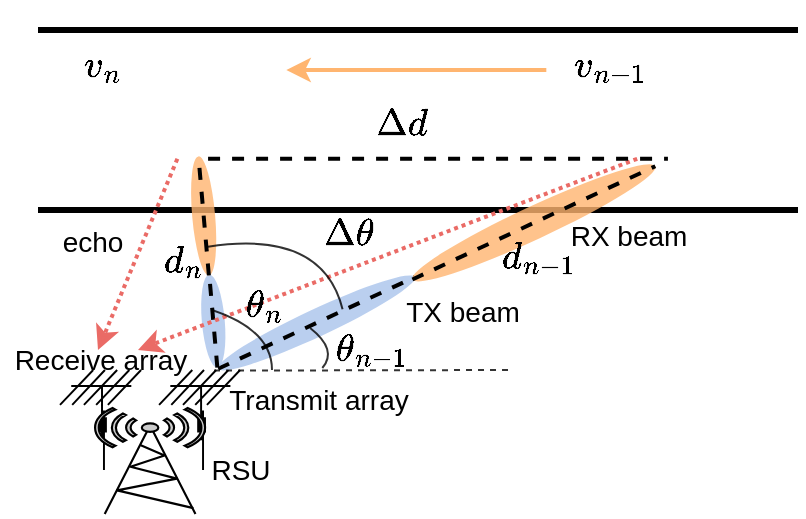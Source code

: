 <mxfile version="20.8.21" type="github"><diagram id="yLelaXO9gS1vnXNycFNf" name="第 1 页"><mxGraphModel dx="954" dy="576" grid="1" gridSize="10" guides="1" tooltips="1" connect="1" arrows="1" fold="1" page="1" pageScale="1" pageWidth="827" pageHeight="1169" math="1" shadow="0"><root><mxCell id="0"/><mxCell id="1" parent="0"/><mxCell id="QIfcE2KOUsI6PZ53LAPx-4" value="" style="endArrow=none;html=1;rounded=0;strokeWidth=3;" parent="1" edge="1"><mxGeometry width="50" height="50" relative="1" as="geometry"><mxPoint x="120" y="100" as="sourcePoint"/><mxPoint x="500" y="100" as="targetPoint"/></mxGeometry></mxCell><mxCell id="QIfcE2KOUsI6PZ53LAPx-5" value="" style="endArrow=none;html=1;rounded=0;strokeWidth=3;startArrow=none;" parent="1" edge="1"><mxGeometry width="50" height="50" relative="1" as="geometry"><mxPoint x="120" y="190" as="sourcePoint"/><mxPoint x="500" y="190" as="targetPoint"/></mxGeometry></mxCell><mxCell id="QIfcE2KOUsI6PZ53LAPx-7" value="" style="shape=image;html=1;verticalAlign=top;verticalLabelPosition=bottom;labelBackgroundColor=#ffffff;imageAspect=0;aspect=fixed;image=https://cdn1.iconfinder.com/data/icons/cars-01-1/512/oldcar-128.png;flipH=1;points=[[0,0,0,0,0],[0.43,0.62,0,0,0],[0.55,0.62,0,0,0]];" parent="1" vertex="1"><mxGeometry x="132.08" y="85.03" width="128" height="128" as="geometry"/></mxCell><mxCell id="QIfcE2KOUsI6PZ53LAPx-8" value="" style="shape=mxgraph.cisco.wireless.antenna;html=1;pointerEvents=1;dashed=0;fillColor=#036897;strokeColor=#ffffff;strokeWidth=2;verticalLabelPosition=bottom;verticalAlign=top;align=center;outlineConnect=0;" parent="1" vertex="1"><mxGeometry x="180.54" y="270" width="40.54" height="50" as="geometry"/></mxCell><mxCell id="QIfcE2KOUsI6PZ53LAPx-15" value="" style="shape=mxgraph.cisco.wireless.antenna;html=1;pointerEvents=1;dashed=0;fillColor=#036897;strokeColor=#ffffff;strokeWidth=2;verticalLabelPosition=bottom;verticalAlign=top;align=center;outlineConnect=0;" parent="1" vertex="1"><mxGeometry x="131" y="270" width="40.54" height="50" as="geometry"/></mxCell><mxCell id="QIfcE2KOUsI6PZ53LAPx-25" value="" style="fontColor=#0066CC;verticalAlign=top;verticalLabelPosition=bottom;labelPosition=center;align=center;html=1;outlineConnect=0;fillColor=#CCCCCC;strokeColor=#000000;gradientColor=none;gradientDirection=north;strokeWidth=2;shape=mxgraph.networks.radio_tower;" parent="1" vertex="1"><mxGeometry x="148.54" y="289" width="55" height="53" as="geometry"/></mxCell><mxCell id="QIfcE2KOUsI6PZ53LAPx-47" value="" style="ellipse;whiteSpace=wrap;html=1;strokeColor=none;fillColor=#A9C4EB;opacity=80;rotation=-25;" parent="1" vertex="1"><mxGeometry x="204.99" y="239.6" width="108.46" height="13.75" as="geometry"/></mxCell><mxCell id="QIfcE2KOUsI6PZ53LAPx-50" value="" style="endArrow=none;dashed=1;html=1;rounded=0;strokeColor=#000000;strokeWidth=2;exitX=0;exitY=0.5;exitDx=0;exitDy=0;entryX=1;entryY=0.5;entryDx=0;entryDy=0;" parent="1" source="QIfcE2KOUsI6PZ53LAPx-47" target="QIfcE2KOUsI6PZ53LAPx-47" edge="1"><mxGeometry width="50" height="50" relative="1" as="geometry"><mxPoint x="420" y="220" as="sourcePoint"/><mxPoint x="470" y="170" as="targetPoint"/></mxGeometry></mxCell><mxCell id="QIfcE2KOUsI6PZ53LAPx-52" value="" style="ellipse;whiteSpace=wrap;html=1;strokeColor=none;fillColor=#A9C4EB;opacity=80;rotation=-95;" parent="1" vertex="1"><mxGeometry x="184.33" y="239.81" width="46.63" height="11.47" as="geometry"/></mxCell><mxCell id="QIfcE2KOUsI6PZ53LAPx-56" value="" style="ellipse;whiteSpace=wrap;html=1;strokeColor=none;fillColor=#FFB570;opacity=80;rotation=-95;" parent="1" vertex="1"><mxGeometry x="172.95" y="187.22" width="59.76" height="11.47" as="geometry"/></mxCell><mxCell id="QIfcE2KOUsI6PZ53LAPx-68" value="" style="shape=image;html=1;verticalAlign=top;verticalLabelPosition=bottom;labelBackgroundColor=#ffffff;imageAspect=0;aspect=fixed;image=https://cdn1.iconfinder.com/data/icons/cars-01-1/512/oldcar-128.png;flipH=1;points=[[0,0,0,0,0],[0.43,0.62,0,0,0],[0.55,0.62,0,0,0]];" parent="1" vertex="1"><mxGeometry x="362" y="85.03" width="128" height="128" as="geometry"/></mxCell><mxCell id="QIfcE2KOUsI6PZ53LAPx-57" value="" style="ellipse;whiteSpace=wrap;html=1;strokeColor=none;fillColor=#FFB570;opacity=80;rotation=-25;" parent="1" vertex="1"><mxGeometry x="300.93" y="188.22" width="134" height="16.39" as="geometry"/></mxCell><mxCell id="QIfcE2KOUsI6PZ53LAPx-58" value="" style="endArrow=none;dashed=1;html=1;rounded=0;strokeColor=#000000;strokeWidth=2;entryX=1;entryY=0.5;entryDx=0;entryDy=0;exitX=0;exitY=0.5;exitDx=0;exitDy=0;" parent="1" source="QIfcE2KOUsI6PZ53LAPx-57" target="QIfcE2KOUsI6PZ53LAPx-57" edge="1"><mxGeometry width="50" height="50" relative="1" as="geometry"><mxPoint x="270" y="280" as="sourcePoint"/><mxPoint x="320" y="230" as="targetPoint"/></mxGeometry></mxCell><mxCell id="QIfcE2KOUsI6PZ53LAPx-59" value="" style="endArrow=none;dashed=1;html=1;rounded=0;strokeColor=#000000;strokeWidth=2;exitX=0;exitY=0.5;exitDx=0;exitDy=0;entryX=1;entryY=0.5;entryDx=0;entryDy=0;" parent="1" source="QIfcE2KOUsI6PZ53LAPx-52" target="QIfcE2KOUsI6PZ53LAPx-52" edge="1"><mxGeometry width="50" height="50" relative="1" as="geometry"><mxPoint x="270" y="280" as="sourcePoint"/><mxPoint x="220" y="230" as="targetPoint"/></mxGeometry></mxCell><mxCell id="QIfcE2KOUsI6PZ53LAPx-60" value="" style="endArrow=none;dashed=1;html=1;rounded=0;strokeColor=#000000;strokeWidth=2;exitX=0;exitY=0.5;exitDx=0;exitDy=0;entryX=1;entryY=0.5;entryDx=0;entryDy=0;" parent="1" source="QIfcE2KOUsI6PZ53LAPx-56" target="QIfcE2KOUsI6PZ53LAPx-56" edge="1"><mxGeometry width="50" height="50" relative="1" as="geometry"><mxPoint x="205.338" y="219.347" as="sourcePoint"/><mxPoint x="290" y="170" as="targetPoint"/></mxGeometry></mxCell><mxCell id="QIfcE2KOUsI6PZ53LAPx-62" value="" style="endArrow=classic;html=1;rounded=0;strokeColor=#EA6B66;strokeWidth=2;dashed=1;dashPattern=1 1;exitX=0.55;exitY=0.62;exitDx=0;exitDy=0;exitPerimeter=0;" parent="1" source="QIfcE2KOUsI6PZ53LAPx-68" edge="1"><mxGeometry width="50" height="50" relative="1" as="geometry"><mxPoint x="600" y="160" as="sourcePoint"/><mxPoint x="170" y="260" as="targetPoint"/></mxGeometry></mxCell><mxCell id="QIfcE2KOUsI6PZ53LAPx-63" value="" style="endArrow=classic;html=1;rounded=0;strokeColor=#EA6B66;strokeWidth=2;dashed=1;dashPattern=1 1;exitX=0.55;exitY=0.62;exitDx=0;exitDy=0;exitPerimeter=0;" parent="1" source="QIfcE2KOUsI6PZ53LAPx-7" edge="1"><mxGeometry width="50" height="50" relative="1" as="geometry"><mxPoint x="200" y="150" as="sourcePoint"/><mxPoint x="150" y="260" as="targetPoint"/></mxGeometry></mxCell><mxCell id="QIfcE2KOUsI6PZ53LAPx-64" value="" style="endArrow=none;dashed=1;html=1;rounded=0;strokeColor=#000000;strokeWidth=1;opacity=80;" parent="1" edge="1"><mxGeometry width="50" height="50" relative="1" as="geometry"><mxPoint x="208.01" y="270.31" as="sourcePoint"/><mxPoint x="358" y="270" as="targetPoint"/></mxGeometry></mxCell><mxCell id="QIfcE2KOUsI6PZ53LAPx-66" value="" style="curved=1;endArrow=none;html=1;rounded=0;strokeColor=#000000;strokeWidth=1;opacity=80;endFill=0;" parent="1" edge="1"><mxGeometry width="50" height="50" relative="1" as="geometry"><mxPoint x="262.16" y="269" as="sourcePoint"/><mxPoint x="256.08" y="249" as="targetPoint"/><Array as="points"><mxPoint x="270" y="260"/></Array></mxGeometry></mxCell><mxCell id="QIfcE2KOUsI6PZ53LAPx-67" value="" style="endArrow=none;dashed=1;html=1;rounded=0;strokeColor=#000000;strokeWidth=2;entryX=0.43;entryY=0.62;entryDx=0;entryDy=0;entryPerimeter=0;exitX=0.43;exitY=0.62;exitDx=0;exitDy=0;exitPerimeter=0;" parent="1" source="QIfcE2KOUsI6PZ53LAPx-7" target="QIfcE2KOUsI6PZ53LAPx-68" edge="1"><mxGeometry width="50" height="50" relative="1" as="geometry"><mxPoint x="320" y="160" as="sourcePoint"/><mxPoint x="606" y="160" as="targetPoint"/></mxGeometry></mxCell><mxCell id="QIfcE2KOUsI6PZ53LAPx-69" value="&lt;font style=&quot;font-size: 16px;&quot;&gt;$$\theta_{n-1}$$&lt;/font&gt;" style="text;html=1;resizable=0;autosize=1;align=center;verticalAlign=middle;points=[];fillColor=none;strokeColor=none;rounded=0;opacity=80;fontSize=20;" parent="1" vertex="1"><mxGeometry x="221.08" y="244.77" width="130" height="30" as="geometry"/></mxCell><mxCell id="2lejhlqqJ523gHn0EPpr-3" value="&lt;font style=&quot;font-size: 14px;&quot;&gt;TX beam&lt;/font&gt;" style="text;html=1;resizable=0;autosize=1;align=center;verticalAlign=middle;points=[];fillColor=none;strokeColor=none;rounded=0;opacity=80;" parent="1" vertex="1"><mxGeometry x="296.54" y="231.28" width="70" height="20" as="geometry"/></mxCell><mxCell id="2lejhlqqJ523gHn0EPpr-4" value="&lt;font style=&quot;font-size: 14px;&quot;&gt;RX beam&lt;/font&gt;" style="text;html=1;resizable=0;autosize=1;align=center;verticalAlign=middle;points=[];fillColor=none;strokeColor=none;rounded=0;opacity=80;" parent="1" vertex="1"><mxGeometry x="380.0" y="193.03" width="70" height="20" as="geometry"/></mxCell><mxCell id="2lejhlqqJ523gHn0EPpr-5" value="&lt;div style=&quot;text-align: center;&quot;&gt;&lt;span style=&quot;background-color: initial;&quot;&gt;&lt;font style=&quot;font-size: 16px;&quot;&gt;$$\Delta d$$&lt;/font&gt;&lt;/span&gt;&lt;/div&gt;" style="text;whiteSpace=wrap;html=1;fontSize=20;" parent="1" vertex="1"><mxGeometry x="286.54" y="115.03" width="80" height="30" as="geometry"/></mxCell><mxCell id="2lejhlqqJ523gHn0EPpr-6" value="&lt;div style=&quot;text-align: center;&quot;&gt;&lt;span style=&quot;background-color: initial;&quot;&gt;&lt;font style=&quot;font-size: 16px;&quot;&gt;$$d_{n-1}$$&lt;/font&gt;&lt;/span&gt;&lt;/div&gt;" style="text;whiteSpace=wrap;html=1;fontSize=20;" parent="1" vertex="1"><mxGeometry x="350" y="181.41" width="80" height="30" as="geometry"/></mxCell><mxCell id="2lejhlqqJ523gHn0EPpr-7" value="&lt;div style=&quot;text-align: center;&quot;&gt;&lt;span style=&quot;background-color: initial;&quot;&gt;&lt;font style=&quot;font-size: 16px;&quot;&gt;$$d_{n}$$&lt;/font&gt;&lt;/span&gt;&lt;/div&gt;" style="text;whiteSpace=wrap;html=1;fontSize=20;" parent="1" vertex="1"><mxGeometry x="180.54" y="183.03" width="80" height="30" as="geometry"/></mxCell><mxCell id="2lejhlqqJ523gHn0EPpr-8" value="" style="endArrow=classic;html=1;rounded=0;fontSize=20;strokeWidth=2;fontColor=#EA6B66;strokeColor=#FFB570;" parent="1" edge="1"><mxGeometry width="50" height="50" relative="1" as="geometry"><mxPoint x="374.16" y="120" as="sourcePoint"/><mxPoint x="244.16" y="120" as="targetPoint"/></mxGeometry></mxCell><mxCell id="2lejhlqqJ523gHn0EPpr-10" value="&lt;div style=&quot;text-align: center;&quot;&gt;&lt;span style=&quot;background-color: initial;&quot;&gt;&lt;font style=&quot;font-size: 16px;&quot;&gt;$$v_{n}$$&lt;/font&gt;&lt;/span&gt;&lt;/div&gt;" style="text;whiteSpace=wrap;html=1;fontSize=20;" parent="1" vertex="1"><mxGeometry x="141.08" y="85.03" width="80" height="30" as="geometry"/></mxCell><mxCell id="2lejhlqqJ523gHn0EPpr-11" value="&lt;div style=&quot;text-align: center;&quot;&gt;&lt;span style=&quot;background-color: initial;&quot;&gt;&lt;font style=&quot;font-size: 16px;&quot;&gt;$$v_{n-1}$$&lt;/font&gt;&lt;/span&gt;&lt;/div&gt;" style="text;whiteSpace=wrap;html=1;fontSize=20;" parent="1" vertex="1"><mxGeometry x="386" y="85.03" width="80" height="30" as="geometry"/></mxCell><mxCell id="2lejhlqqJ523gHn0EPpr-12" value="&lt;font style=&quot;font-size: 14px;&quot;&gt;Transmit array&lt;/font&gt;" style="text;html=1;resizable=0;autosize=1;align=center;verticalAlign=middle;points=[];fillColor=none;strokeColor=none;rounded=0;opacity=80;" parent="1" vertex="1"><mxGeometry x="204.99" y="274.77" width="110" height="20" as="geometry"/></mxCell><mxCell id="2lejhlqqJ523gHn0EPpr-13" value="&lt;font style=&quot;font-size: 14px;&quot;&gt;Receive array&lt;/font&gt;" style="text;html=1;resizable=0;autosize=1;align=center;verticalAlign=middle;points=[];fillColor=none;strokeColor=none;rounded=0;opacity=80;" parent="1" vertex="1"><mxGeometry x="101.27" y="254.77" width="100" height="20" as="geometry"/></mxCell><mxCell id="2lejhlqqJ523gHn0EPpr-14" value="&lt;font style=&quot;font-size: 16px;&quot;&gt;$$\theta_{n}$$&lt;/font&gt;" style="text;html=1;resizable=0;autosize=1;align=center;verticalAlign=middle;points=[];fillColor=none;strokeColor=none;rounded=0;opacity=80;fontSize=20;" parent="1" vertex="1"><mxGeometry x="172.95" y="223.35" width="120" height="30" as="geometry"/></mxCell><mxCell id="2lejhlqqJ523gHn0EPpr-15" value="&lt;font style=&quot;font-size: 16px;&quot;&gt;$$\Delta\theta$$&lt;/font&gt;" style="text;html=1;resizable=0;autosize=1;align=center;verticalAlign=middle;points=[];fillColor=none;strokeColor=none;rounded=0;opacity=80;fontSize=20;" parent="1" vertex="1"><mxGeometry x="210" y="187.22" width="130" height="30" as="geometry"/></mxCell><mxCell id="2lejhlqqJ523gHn0EPpr-16" value="" style="curved=1;endArrow=none;html=1;rounded=0;strokeColor=#000000;strokeWidth=1;opacity=80;endFill=0;" parent="1" edge="1"><mxGeometry width="50" height="50" relative="1" as="geometry"><mxPoint x="237" y="270" as="sourcePoint"/><mxPoint x="207" y="240" as="targetPoint"/><Array as="points"><mxPoint x="237" y="250"/></Array></mxGeometry></mxCell><mxCell id="2lejhlqqJ523gHn0EPpr-17" value="" style="curved=1;endArrow=none;html=1;rounded=0;strokeColor=#000000;strokeWidth=1;opacity=80;endFill=0;" parent="1" edge="1"><mxGeometry width="50" height="50" relative="1" as="geometry"><mxPoint x="272.28" y="239.6" as="sourcePoint"/><mxPoint x="204.99" y="208.32" as="targetPoint"/><Array as="points"><mxPoint x="262.28" y="199.6"/></Array></mxGeometry></mxCell><mxCell id="841nLVmWUtgcIs3Pq3GT-4" value="&lt;font style=&quot;font-size: 14px;&quot;&gt;echo&lt;/font&gt;" style="text;html=1;resizable=0;autosize=1;align=center;verticalAlign=middle;points=[];fillColor=none;strokeColor=none;rounded=0;opacity=80;" parent="1" vertex="1"><mxGeometry x="121.54" y="195.68" width="50" height="20" as="geometry"/></mxCell><mxCell id="841nLVmWUtgcIs3Pq3GT-6" value="&lt;span style=&quot;font-size: 14px;&quot;&gt;RSU&lt;/span&gt;" style="text;html=1;resizable=0;autosize=1;align=center;verticalAlign=middle;points=[];fillColor=none;strokeColor=none;rounded=0;opacity=80;" parent="1" vertex="1"><mxGeometry x="195.54" y="310" width="50" height="20" as="geometry"/></mxCell></root></mxGraphModel></diagram></mxfile>